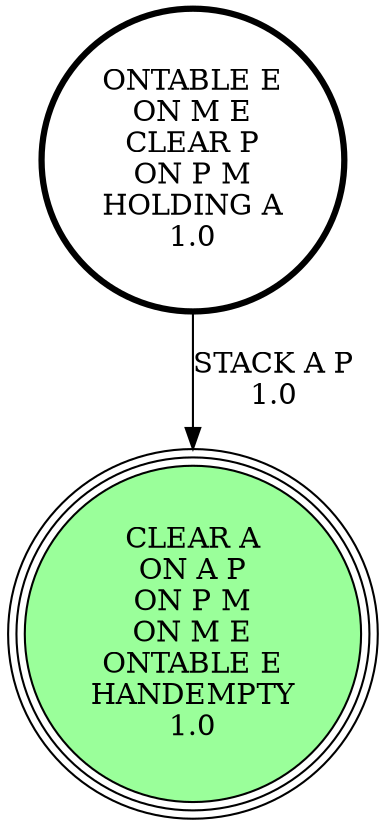 digraph {
"ONTABLE E\nON M E\nCLEAR P\nON P M\nHOLDING A\n1.0\n" -> "CLEAR A\nON A P\nON P M\nON M E\nONTABLE E\nHANDEMPTY\n1.0\n"[label="STACK A P\n1.0\n"];
"CLEAR A\nON A P\nON P M\nON M E\nONTABLE E\nHANDEMPTY\n1.0\n" [shape=circle, style=filled, fillcolor=palegreen1, peripheries=3];
"CLEAR A\nON A P\nON P M\nON M E\nONTABLE E\nHANDEMPTY\n1.0\n" [shape=circle, style=filled, fillcolor=palegreen1, peripheries=3];
"ONTABLE E\nON M E\nCLEAR P\nON P M\nHOLDING A\n1.0\n" [shape=circle, penwidth=3];
}
